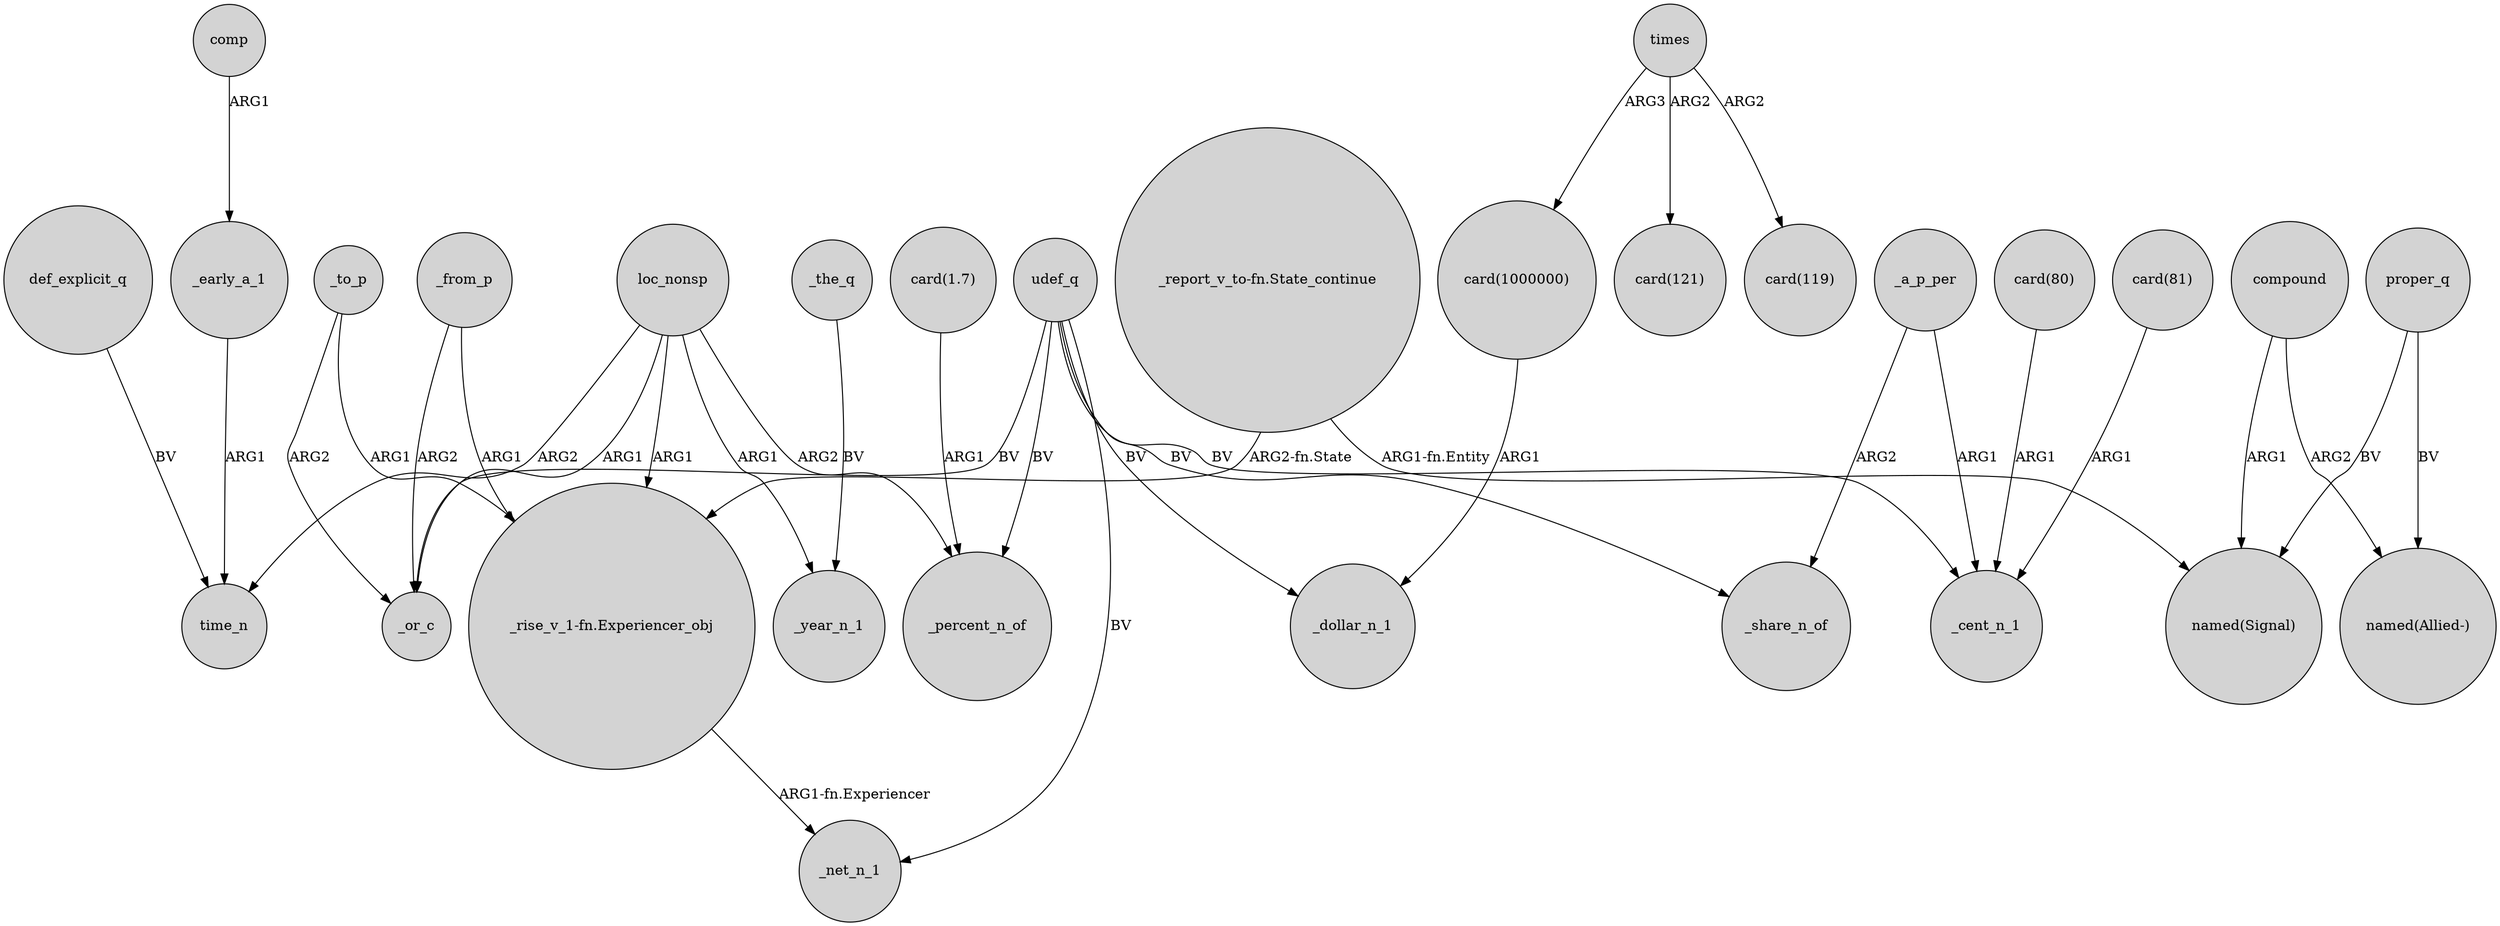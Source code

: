 digraph {
	node [shape=circle style=filled]
	_early_a_1 -> time_n [label=ARG1]
	_to_p -> _or_c [label=ARG2]
	times -> "card(121)" [label=ARG2]
	"card(80)" -> _cent_n_1 [label=ARG1]
	proper_q -> "named(Allied-)" [label=BV]
	loc_nonsp -> "_rise_v_1-fn.Experiencer_obj" [label=ARG1]
	"_report_v_to-fn.State_continue" -> "named(Signal)" [label="ARG1-fn.Entity"]
	_a_p_per -> _cent_n_1 [label=ARG1]
	compound -> "named(Allied-)" [label=ARG2]
	loc_nonsp -> _year_n_1 [label=ARG1]
	"_report_v_to-fn.State_continue" -> "_rise_v_1-fn.Experiencer_obj" [label="ARG2-fn.State"]
	_from_p -> "_rise_v_1-fn.Experiencer_obj" [label=ARG1]
	times -> "card(1000000)" [label=ARG3]
	"_rise_v_1-fn.Experiencer_obj" -> _net_n_1 [label="ARG1-fn.Experiencer"]
	comp -> _early_a_1 [label=ARG1]
	compound -> "named(Signal)" [label=ARG1]
	udef_q -> _cent_n_1 [label=BV]
	udef_q -> _or_c [label=BV]
	times -> "card(119)" [label=ARG2]
	proper_q -> "named(Signal)" [label=BV]
	_a_p_per -> _share_n_of [label=ARG2]
	udef_q -> _percent_n_of [label=BV]
	"card(81)" -> _cent_n_1 [label=ARG1]
	_the_q -> _year_n_1 [label=BV]
	udef_q -> _share_n_of [label=BV]
	udef_q -> _net_n_1 [label=BV]
	"card(1.7)" -> _percent_n_of [label=ARG1]
	udef_q -> _dollar_n_1 [label=BV]
	"card(1000000)" -> _dollar_n_1 [label=ARG1]
	_from_p -> _or_c [label=ARG2]
	loc_nonsp -> _or_c [label=ARG1]
	def_explicit_q -> time_n [label=BV]
	loc_nonsp -> time_n [label=ARG2]
	_to_p -> "_rise_v_1-fn.Experiencer_obj" [label=ARG1]
	loc_nonsp -> _percent_n_of [label=ARG2]
}
